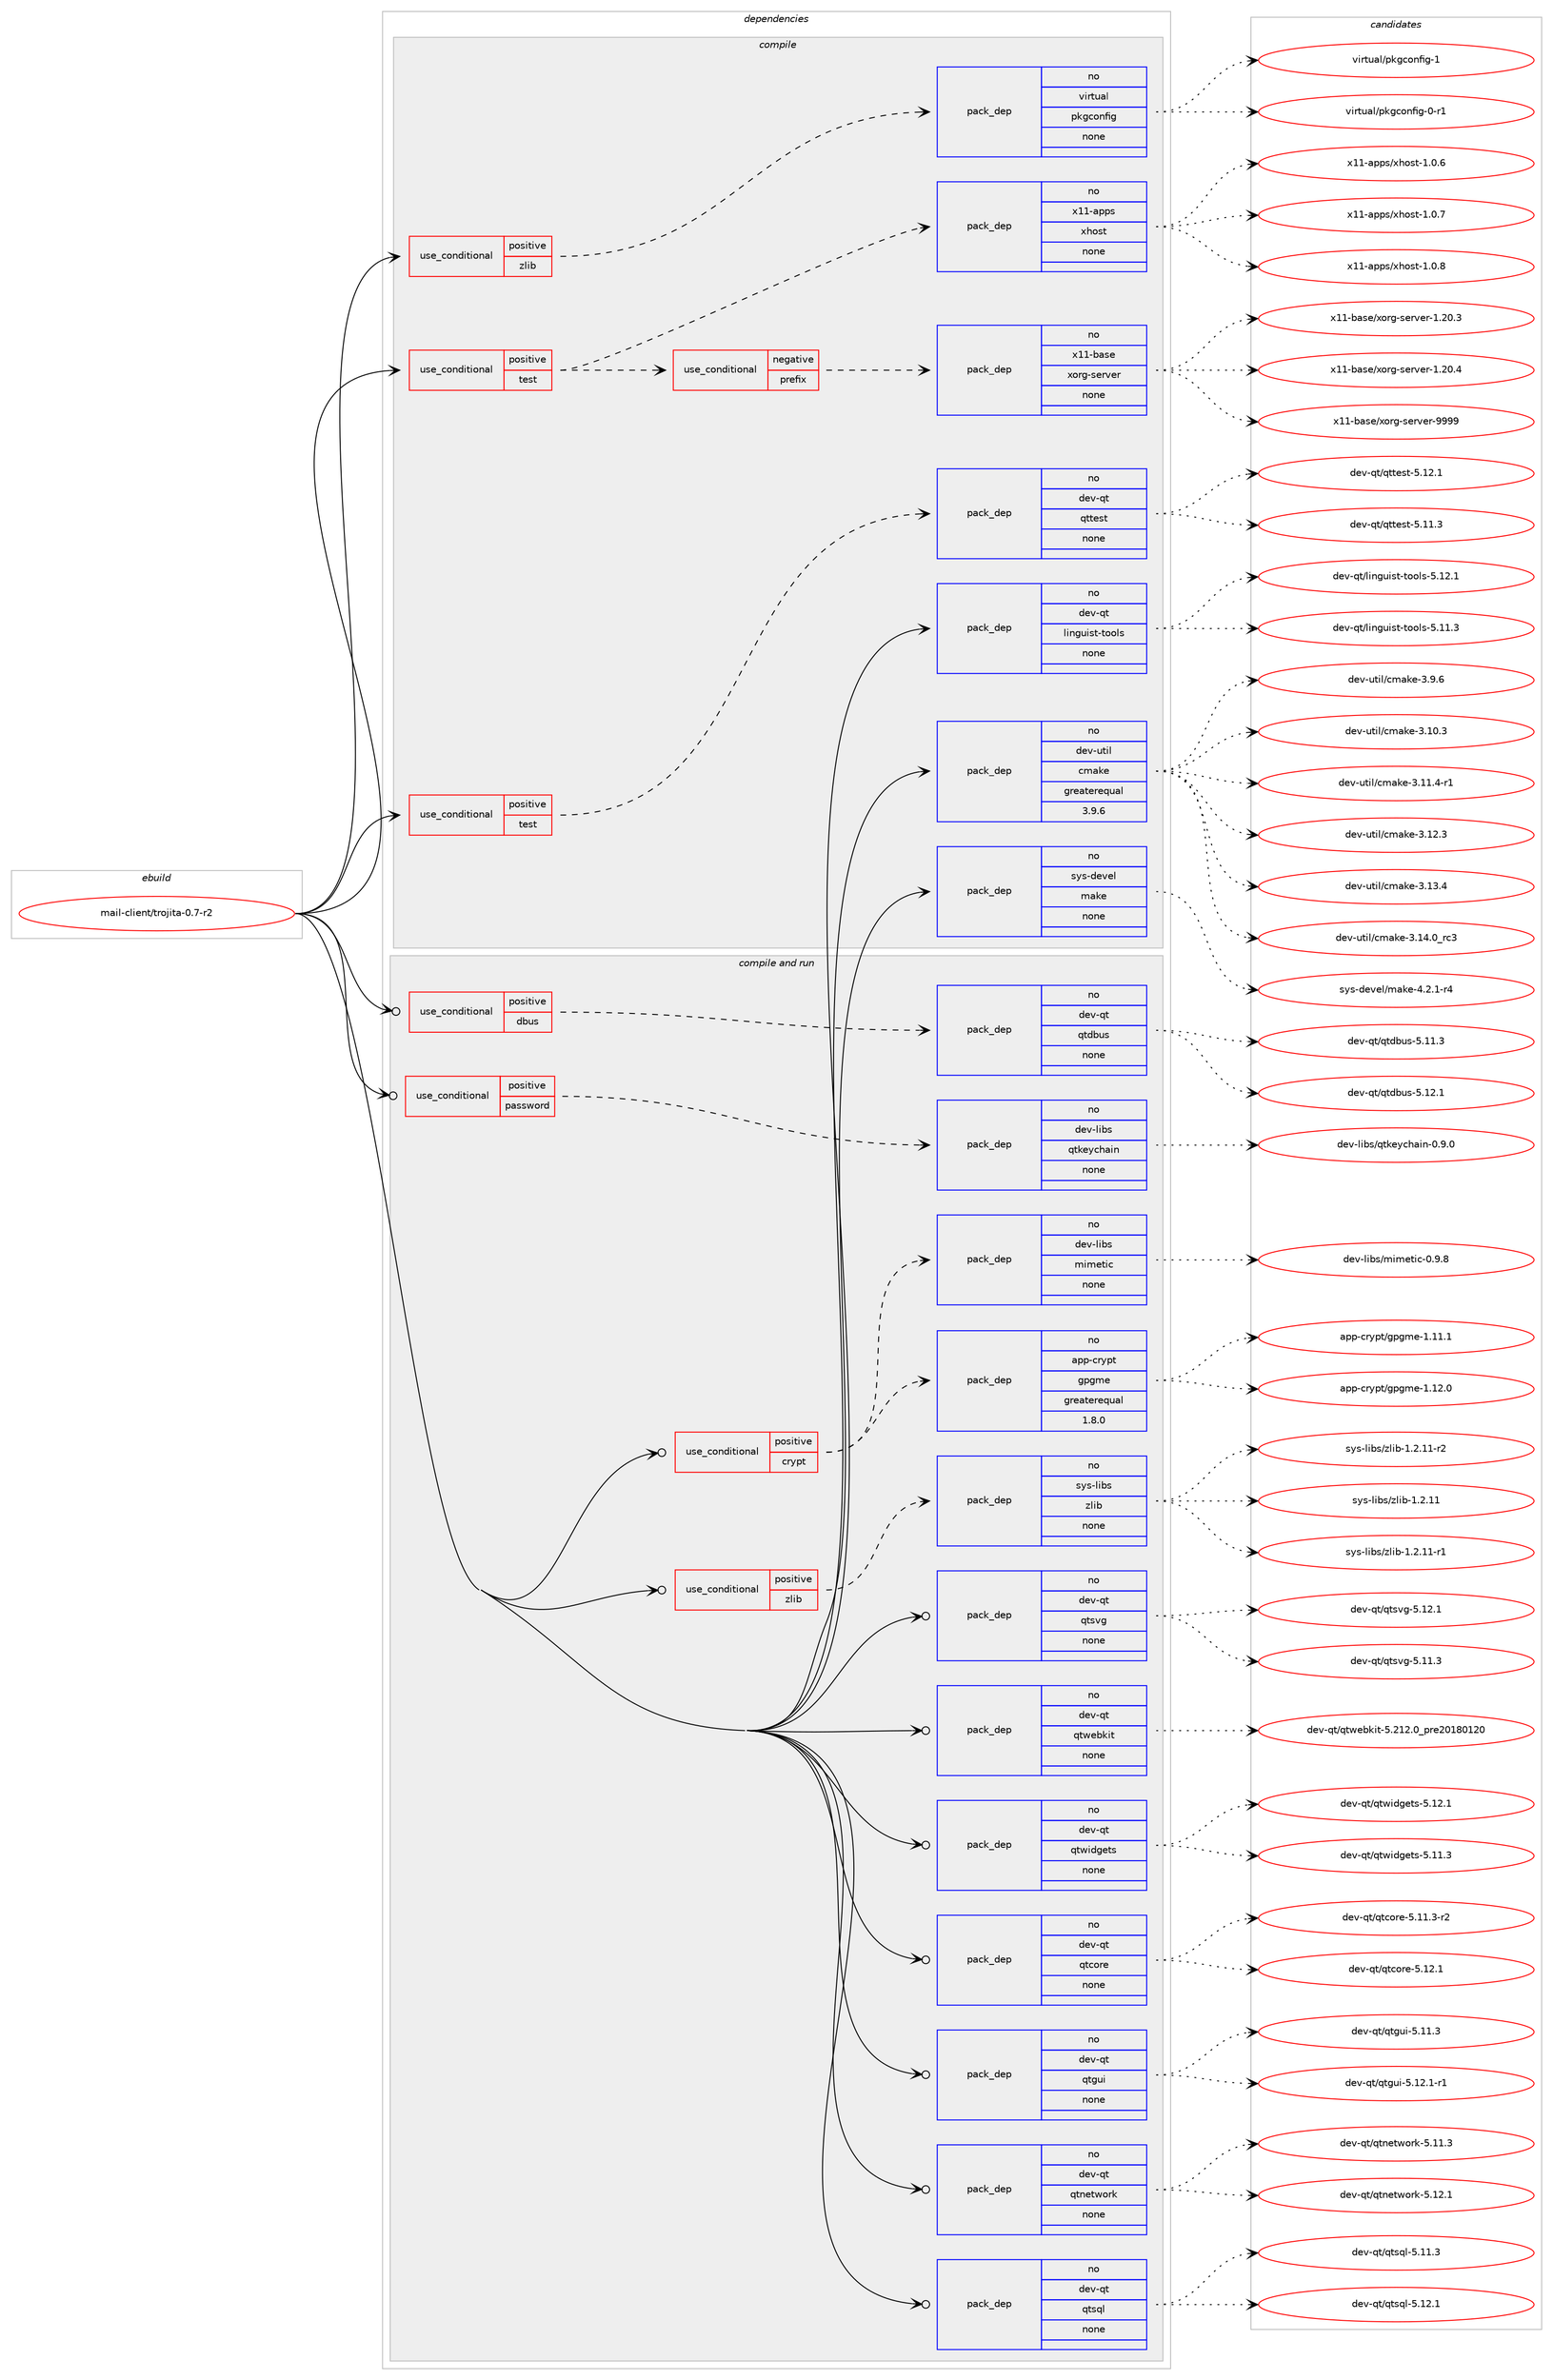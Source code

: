 digraph prolog {

# *************
# Graph options
# *************

newrank=true;
concentrate=true;
compound=true;
graph [rankdir=LR,fontname=Helvetica,fontsize=10,ranksep=1.5];#, ranksep=2.5, nodesep=0.2];
edge  [arrowhead=vee];
node  [fontname=Helvetica,fontsize=10];

# **********
# The ebuild
# **********

subgraph cluster_leftcol {
color=gray;
rank=same;
label=<<i>ebuild</i>>;
id [label="mail-client/trojita-0.7-r2", color=red, width=4, href="../mail-client/trojita-0.7-r2.svg"];
}

# ****************
# The dependencies
# ****************

subgraph cluster_midcol {
color=gray;
label=<<i>dependencies</i>>;
subgraph cluster_compile {
fillcolor="#eeeeee";
style=filled;
label=<<i>compile</i>>;
subgraph cond430732 {
dependency1594825 [label=<<TABLE BORDER="0" CELLBORDER="1" CELLSPACING="0" CELLPADDING="4"><TR><TD ROWSPAN="3" CELLPADDING="10">use_conditional</TD></TR><TR><TD>positive</TD></TR><TR><TD>test</TD></TR></TABLE>>, shape=none, color=red];
subgraph cond430733 {
dependency1594826 [label=<<TABLE BORDER="0" CELLBORDER="1" CELLSPACING="0" CELLPADDING="4"><TR><TD ROWSPAN="3" CELLPADDING="10">use_conditional</TD></TR><TR><TD>negative</TD></TR><TR><TD>prefix</TD></TR></TABLE>>, shape=none, color=red];
subgraph pack1139012 {
dependency1594827 [label=<<TABLE BORDER="0" CELLBORDER="1" CELLSPACING="0" CELLPADDING="4" WIDTH="220"><TR><TD ROWSPAN="6" CELLPADDING="30">pack_dep</TD></TR><TR><TD WIDTH="110">no</TD></TR><TR><TD>x11-base</TD></TR><TR><TD>xorg-server</TD></TR><TR><TD>none</TD></TR><TR><TD></TD></TR></TABLE>>, shape=none, color=blue];
}
dependency1594826:e -> dependency1594827:w [weight=20,style="dashed",arrowhead="vee"];
}
dependency1594825:e -> dependency1594826:w [weight=20,style="dashed",arrowhead="vee"];
subgraph pack1139013 {
dependency1594828 [label=<<TABLE BORDER="0" CELLBORDER="1" CELLSPACING="0" CELLPADDING="4" WIDTH="220"><TR><TD ROWSPAN="6" CELLPADDING="30">pack_dep</TD></TR><TR><TD WIDTH="110">no</TD></TR><TR><TD>x11-apps</TD></TR><TR><TD>xhost</TD></TR><TR><TD>none</TD></TR><TR><TD></TD></TR></TABLE>>, shape=none, color=blue];
}
dependency1594825:e -> dependency1594828:w [weight=20,style="dashed",arrowhead="vee"];
}
id:e -> dependency1594825:w [weight=20,style="solid",arrowhead="vee"];
subgraph cond430734 {
dependency1594829 [label=<<TABLE BORDER="0" CELLBORDER="1" CELLSPACING="0" CELLPADDING="4"><TR><TD ROWSPAN="3" CELLPADDING="10">use_conditional</TD></TR><TR><TD>positive</TD></TR><TR><TD>test</TD></TR></TABLE>>, shape=none, color=red];
subgraph pack1139014 {
dependency1594830 [label=<<TABLE BORDER="0" CELLBORDER="1" CELLSPACING="0" CELLPADDING="4" WIDTH="220"><TR><TD ROWSPAN="6" CELLPADDING="30">pack_dep</TD></TR><TR><TD WIDTH="110">no</TD></TR><TR><TD>dev-qt</TD></TR><TR><TD>qttest</TD></TR><TR><TD>none</TD></TR><TR><TD></TD></TR></TABLE>>, shape=none, color=blue];
}
dependency1594829:e -> dependency1594830:w [weight=20,style="dashed",arrowhead="vee"];
}
id:e -> dependency1594829:w [weight=20,style="solid",arrowhead="vee"];
subgraph cond430735 {
dependency1594831 [label=<<TABLE BORDER="0" CELLBORDER="1" CELLSPACING="0" CELLPADDING="4"><TR><TD ROWSPAN="3" CELLPADDING="10">use_conditional</TD></TR><TR><TD>positive</TD></TR><TR><TD>zlib</TD></TR></TABLE>>, shape=none, color=red];
subgraph pack1139015 {
dependency1594832 [label=<<TABLE BORDER="0" CELLBORDER="1" CELLSPACING="0" CELLPADDING="4" WIDTH="220"><TR><TD ROWSPAN="6" CELLPADDING="30">pack_dep</TD></TR><TR><TD WIDTH="110">no</TD></TR><TR><TD>virtual</TD></TR><TR><TD>pkgconfig</TD></TR><TR><TD>none</TD></TR><TR><TD></TD></TR></TABLE>>, shape=none, color=blue];
}
dependency1594831:e -> dependency1594832:w [weight=20,style="dashed",arrowhead="vee"];
}
id:e -> dependency1594831:w [weight=20,style="solid",arrowhead="vee"];
subgraph pack1139016 {
dependency1594833 [label=<<TABLE BORDER="0" CELLBORDER="1" CELLSPACING="0" CELLPADDING="4" WIDTH="220"><TR><TD ROWSPAN="6" CELLPADDING="30">pack_dep</TD></TR><TR><TD WIDTH="110">no</TD></TR><TR><TD>dev-qt</TD></TR><TR><TD>linguist-tools</TD></TR><TR><TD>none</TD></TR><TR><TD></TD></TR></TABLE>>, shape=none, color=blue];
}
id:e -> dependency1594833:w [weight=20,style="solid",arrowhead="vee"];
subgraph pack1139017 {
dependency1594834 [label=<<TABLE BORDER="0" CELLBORDER="1" CELLSPACING="0" CELLPADDING="4" WIDTH="220"><TR><TD ROWSPAN="6" CELLPADDING="30">pack_dep</TD></TR><TR><TD WIDTH="110">no</TD></TR><TR><TD>dev-util</TD></TR><TR><TD>cmake</TD></TR><TR><TD>greaterequal</TD></TR><TR><TD>3.9.6</TD></TR></TABLE>>, shape=none, color=blue];
}
id:e -> dependency1594834:w [weight=20,style="solid",arrowhead="vee"];
subgraph pack1139018 {
dependency1594835 [label=<<TABLE BORDER="0" CELLBORDER="1" CELLSPACING="0" CELLPADDING="4" WIDTH="220"><TR><TD ROWSPAN="6" CELLPADDING="30">pack_dep</TD></TR><TR><TD WIDTH="110">no</TD></TR><TR><TD>sys-devel</TD></TR><TR><TD>make</TD></TR><TR><TD>none</TD></TR><TR><TD></TD></TR></TABLE>>, shape=none, color=blue];
}
id:e -> dependency1594835:w [weight=20,style="solid",arrowhead="vee"];
}
subgraph cluster_compileandrun {
fillcolor="#eeeeee";
style=filled;
label=<<i>compile and run</i>>;
subgraph cond430736 {
dependency1594836 [label=<<TABLE BORDER="0" CELLBORDER="1" CELLSPACING="0" CELLPADDING="4"><TR><TD ROWSPAN="3" CELLPADDING="10">use_conditional</TD></TR><TR><TD>positive</TD></TR><TR><TD>crypt</TD></TR></TABLE>>, shape=none, color=red];
subgraph pack1139019 {
dependency1594837 [label=<<TABLE BORDER="0" CELLBORDER="1" CELLSPACING="0" CELLPADDING="4" WIDTH="220"><TR><TD ROWSPAN="6" CELLPADDING="30">pack_dep</TD></TR><TR><TD WIDTH="110">no</TD></TR><TR><TD>app-crypt</TD></TR><TR><TD>gpgme</TD></TR><TR><TD>greaterequal</TD></TR><TR><TD>1.8.0</TD></TR></TABLE>>, shape=none, color=blue];
}
dependency1594836:e -> dependency1594837:w [weight=20,style="dashed",arrowhead="vee"];
subgraph pack1139020 {
dependency1594838 [label=<<TABLE BORDER="0" CELLBORDER="1" CELLSPACING="0" CELLPADDING="4" WIDTH="220"><TR><TD ROWSPAN="6" CELLPADDING="30">pack_dep</TD></TR><TR><TD WIDTH="110">no</TD></TR><TR><TD>dev-libs</TD></TR><TR><TD>mimetic</TD></TR><TR><TD>none</TD></TR><TR><TD></TD></TR></TABLE>>, shape=none, color=blue];
}
dependency1594836:e -> dependency1594838:w [weight=20,style="dashed",arrowhead="vee"];
}
id:e -> dependency1594836:w [weight=20,style="solid",arrowhead="odotvee"];
subgraph cond430737 {
dependency1594839 [label=<<TABLE BORDER="0" CELLBORDER="1" CELLSPACING="0" CELLPADDING="4"><TR><TD ROWSPAN="3" CELLPADDING="10">use_conditional</TD></TR><TR><TD>positive</TD></TR><TR><TD>dbus</TD></TR></TABLE>>, shape=none, color=red];
subgraph pack1139021 {
dependency1594840 [label=<<TABLE BORDER="0" CELLBORDER="1" CELLSPACING="0" CELLPADDING="4" WIDTH="220"><TR><TD ROWSPAN="6" CELLPADDING="30">pack_dep</TD></TR><TR><TD WIDTH="110">no</TD></TR><TR><TD>dev-qt</TD></TR><TR><TD>qtdbus</TD></TR><TR><TD>none</TD></TR><TR><TD></TD></TR></TABLE>>, shape=none, color=blue];
}
dependency1594839:e -> dependency1594840:w [weight=20,style="dashed",arrowhead="vee"];
}
id:e -> dependency1594839:w [weight=20,style="solid",arrowhead="odotvee"];
subgraph cond430738 {
dependency1594841 [label=<<TABLE BORDER="0" CELLBORDER="1" CELLSPACING="0" CELLPADDING="4"><TR><TD ROWSPAN="3" CELLPADDING="10">use_conditional</TD></TR><TR><TD>positive</TD></TR><TR><TD>password</TD></TR></TABLE>>, shape=none, color=red];
subgraph pack1139022 {
dependency1594842 [label=<<TABLE BORDER="0" CELLBORDER="1" CELLSPACING="0" CELLPADDING="4" WIDTH="220"><TR><TD ROWSPAN="6" CELLPADDING="30">pack_dep</TD></TR><TR><TD WIDTH="110">no</TD></TR><TR><TD>dev-libs</TD></TR><TR><TD>qtkeychain</TD></TR><TR><TD>none</TD></TR><TR><TD></TD></TR></TABLE>>, shape=none, color=blue];
}
dependency1594841:e -> dependency1594842:w [weight=20,style="dashed",arrowhead="vee"];
}
id:e -> dependency1594841:w [weight=20,style="solid",arrowhead="odotvee"];
subgraph cond430739 {
dependency1594843 [label=<<TABLE BORDER="0" CELLBORDER="1" CELLSPACING="0" CELLPADDING="4"><TR><TD ROWSPAN="3" CELLPADDING="10">use_conditional</TD></TR><TR><TD>positive</TD></TR><TR><TD>zlib</TD></TR></TABLE>>, shape=none, color=red];
subgraph pack1139023 {
dependency1594844 [label=<<TABLE BORDER="0" CELLBORDER="1" CELLSPACING="0" CELLPADDING="4" WIDTH="220"><TR><TD ROWSPAN="6" CELLPADDING="30">pack_dep</TD></TR><TR><TD WIDTH="110">no</TD></TR><TR><TD>sys-libs</TD></TR><TR><TD>zlib</TD></TR><TR><TD>none</TD></TR><TR><TD></TD></TR></TABLE>>, shape=none, color=blue];
}
dependency1594843:e -> dependency1594844:w [weight=20,style="dashed",arrowhead="vee"];
}
id:e -> dependency1594843:w [weight=20,style="solid",arrowhead="odotvee"];
subgraph pack1139024 {
dependency1594845 [label=<<TABLE BORDER="0" CELLBORDER="1" CELLSPACING="0" CELLPADDING="4" WIDTH="220"><TR><TD ROWSPAN="6" CELLPADDING="30">pack_dep</TD></TR><TR><TD WIDTH="110">no</TD></TR><TR><TD>dev-qt</TD></TR><TR><TD>qtcore</TD></TR><TR><TD>none</TD></TR><TR><TD></TD></TR></TABLE>>, shape=none, color=blue];
}
id:e -> dependency1594845:w [weight=20,style="solid",arrowhead="odotvee"];
subgraph pack1139025 {
dependency1594846 [label=<<TABLE BORDER="0" CELLBORDER="1" CELLSPACING="0" CELLPADDING="4" WIDTH="220"><TR><TD ROWSPAN="6" CELLPADDING="30">pack_dep</TD></TR><TR><TD WIDTH="110">no</TD></TR><TR><TD>dev-qt</TD></TR><TR><TD>qtgui</TD></TR><TR><TD>none</TD></TR><TR><TD></TD></TR></TABLE>>, shape=none, color=blue];
}
id:e -> dependency1594846:w [weight=20,style="solid",arrowhead="odotvee"];
subgraph pack1139026 {
dependency1594847 [label=<<TABLE BORDER="0" CELLBORDER="1" CELLSPACING="0" CELLPADDING="4" WIDTH="220"><TR><TD ROWSPAN="6" CELLPADDING="30">pack_dep</TD></TR><TR><TD WIDTH="110">no</TD></TR><TR><TD>dev-qt</TD></TR><TR><TD>qtnetwork</TD></TR><TR><TD>none</TD></TR><TR><TD></TD></TR></TABLE>>, shape=none, color=blue];
}
id:e -> dependency1594847:w [weight=20,style="solid",arrowhead="odotvee"];
subgraph pack1139027 {
dependency1594848 [label=<<TABLE BORDER="0" CELLBORDER="1" CELLSPACING="0" CELLPADDING="4" WIDTH="220"><TR><TD ROWSPAN="6" CELLPADDING="30">pack_dep</TD></TR><TR><TD WIDTH="110">no</TD></TR><TR><TD>dev-qt</TD></TR><TR><TD>qtsql</TD></TR><TR><TD>none</TD></TR><TR><TD></TD></TR></TABLE>>, shape=none, color=blue];
}
id:e -> dependency1594848:w [weight=20,style="solid",arrowhead="odotvee"];
subgraph pack1139028 {
dependency1594849 [label=<<TABLE BORDER="0" CELLBORDER="1" CELLSPACING="0" CELLPADDING="4" WIDTH="220"><TR><TD ROWSPAN="6" CELLPADDING="30">pack_dep</TD></TR><TR><TD WIDTH="110">no</TD></TR><TR><TD>dev-qt</TD></TR><TR><TD>qtsvg</TD></TR><TR><TD>none</TD></TR><TR><TD></TD></TR></TABLE>>, shape=none, color=blue];
}
id:e -> dependency1594849:w [weight=20,style="solid",arrowhead="odotvee"];
subgraph pack1139029 {
dependency1594850 [label=<<TABLE BORDER="0" CELLBORDER="1" CELLSPACING="0" CELLPADDING="4" WIDTH="220"><TR><TD ROWSPAN="6" CELLPADDING="30">pack_dep</TD></TR><TR><TD WIDTH="110">no</TD></TR><TR><TD>dev-qt</TD></TR><TR><TD>qtwebkit</TD></TR><TR><TD>none</TD></TR><TR><TD></TD></TR></TABLE>>, shape=none, color=blue];
}
id:e -> dependency1594850:w [weight=20,style="solid",arrowhead="odotvee"];
subgraph pack1139030 {
dependency1594851 [label=<<TABLE BORDER="0" CELLBORDER="1" CELLSPACING="0" CELLPADDING="4" WIDTH="220"><TR><TD ROWSPAN="6" CELLPADDING="30">pack_dep</TD></TR><TR><TD WIDTH="110">no</TD></TR><TR><TD>dev-qt</TD></TR><TR><TD>qtwidgets</TD></TR><TR><TD>none</TD></TR><TR><TD></TD></TR></TABLE>>, shape=none, color=blue];
}
id:e -> dependency1594851:w [weight=20,style="solid",arrowhead="odotvee"];
}
subgraph cluster_run {
fillcolor="#eeeeee";
style=filled;
label=<<i>run</i>>;
}
}

# **************
# The candidates
# **************

subgraph cluster_choices {
rank=same;
color=gray;
label=<<i>candidates</i>>;

subgraph choice1139012 {
color=black;
nodesep=1;
choice1204949459897115101471201111141034511510111411810111445494650484651 [label="x11-base/xorg-server-1.20.3", color=red, width=4,href="../x11-base/xorg-server-1.20.3.svg"];
choice1204949459897115101471201111141034511510111411810111445494650484652 [label="x11-base/xorg-server-1.20.4", color=red, width=4,href="../x11-base/xorg-server-1.20.4.svg"];
choice120494945989711510147120111114103451151011141181011144557575757 [label="x11-base/xorg-server-9999", color=red, width=4,href="../x11-base/xorg-server-9999.svg"];
dependency1594827:e -> choice1204949459897115101471201111141034511510111411810111445494650484651:w [style=dotted,weight="100"];
dependency1594827:e -> choice1204949459897115101471201111141034511510111411810111445494650484652:w [style=dotted,weight="100"];
dependency1594827:e -> choice120494945989711510147120111114103451151011141181011144557575757:w [style=dotted,weight="100"];
}
subgraph choice1139013 {
color=black;
nodesep=1;
choice1204949459711211211547120104111115116454946484654 [label="x11-apps/xhost-1.0.6", color=red, width=4,href="../x11-apps/xhost-1.0.6.svg"];
choice1204949459711211211547120104111115116454946484655 [label="x11-apps/xhost-1.0.7", color=red, width=4,href="../x11-apps/xhost-1.0.7.svg"];
choice1204949459711211211547120104111115116454946484656 [label="x11-apps/xhost-1.0.8", color=red, width=4,href="../x11-apps/xhost-1.0.8.svg"];
dependency1594828:e -> choice1204949459711211211547120104111115116454946484654:w [style=dotted,weight="100"];
dependency1594828:e -> choice1204949459711211211547120104111115116454946484655:w [style=dotted,weight="100"];
dependency1594828:e -> choice1204949459711211211547120104111115116454946484656:w [style=dotted,weight="100"];
}
subgraph choice1139014 {
color=black;
nodesep=1;
choice100101118451131164711311611610111511645534649494651 [label="dev-qt/qttest-5.11.3", color=red, width=4,href="../dev-qt/qttest-5.11.3.svg"];
choice100101118451131164711311611610111511645534649504649 [label="dev-qt/qttest-5.12.1", color=red, width=4,href="../dev-qt/qttest-5.12.1.svg"];
dependency1594830:e -> choice100101118451131164711311611610111511645534649494651:w [style=dotted,weight="100"];
dependency1594830:e -> choice100101118451131164711311611610111511645534649504649:w [style=dotted,weight="100"];
}
subgraph choice1139015 {
color=black;
nodesep=1;
choice11810511411611797108471121071039911111010210510345484511449 [label="virtual/pkgconfig-0-r1", color=red, width=4,href="../virtual/pkgconfig-0-r1.svg"];
choice1181051141161179710847112107103991111101021051034549 [label="virtual/pkgconfig-1", color=red, width=4,href="../virtual/pkgconfig-1.svg"];
dependency1594832:e -> choice11810511411611797108471121071039911111010210510345484511449:w [style=dotted,weight="100"];
dependency1594832:e -> choice1181051141161179710847112107103991111101021051034549:w [style=dotted,weight="100"];
}
subgraph choice1139016 {
color=black;
nodesep=1;
choice10010111845113116471081051101031171051151164511611111110811545534649494651 [label="dev-qt/linguist-tools-5.11.3", color=red, width=4,href="../dev-qt/linguist-tools-5.11.3.svg"];
choice10010111845113116471081051101031171051151164511611111110811545534649504649 [label="dev-qt/linguist-tools-5.12.1", color=red, width=4,href="../dev-qt/linguist-tools-5.12.1.svg"];
dependency1594833:e -> choice10010111845113116471081051101031171051151164511611111110811545534649494651:w [style=dotted,weight="100"];
dependency1594833:e -> choice10010111845113116471081051101031171051151164511611111110811545534649504649:w [style=dotted,weight="100"];
}
subgraph choice1139017 {
color=black;
nodesep=1;
choice1001011184511711610510847991099710710145514649484651 [label="dev-util/cmake-3.10.3", color=red, width=4,href="../dev-util/cmake-3.10.3.svg"];
choice10010111845117116105108479910997107101455146494946524511449 [label="dev-util/cmake-3.11.4-r1", color=red, width=4,href="../dev-util/cmake-3.11.4-r1.svg"];
choice1001011184511711610510847991099710710145514649504651 [label="dev-util/cmake-3.12.3", color=red, width=4,href="../dev-util/cmake-3.12.3.svg"];
choice1001011184511711610510847991099710710145514649514652 [label="dev-util/cmake-3.13.4", color=red, width=4,href="../dev-util/cmake-3.13.4.svg"];
choice1001011184511711610510847991099710710145514649524648951149951 [label="dev-util/cmake-3.14.0_rc3", color=red, width=4,href="../dev-util/cmake-3.14.0_rc3.svg"];
choice10010111845117116105108479910997107101455146574654 [label="dev-util/cmake-3.9.6", color=red, width=4,href="../dev-util/cmake-3.9.6.svg"];
dependency1594834:e -> choice1001011184511711610510847991099710710145514649484651:w [style=dotted,weight="100"];
dependency1594834:e -> choice10010111845117116105108479910997107101455146494946524511449:w [style=dotted,weight="100"];
dependency1594834:e -> choice1001011184511711610510847991099710710145514649504651:w [style=dotted,weight="100"];
dependency1594834:e -> choice1001011184511711610510847991099710710145514649514652:w [style=dotted,weight="100"];
dependency1594834:e -> choice1001011184511711610510847991099710710145514649524648951149951:w [style=dotted,weight="100"];
dependency1594834:e -> choice10010111845117116105108479910997107101455146574654:w [style=dotted,weight="100"];
}
subgraph choice1139018 {
color=black;
nodesep=1;
choice1151211154510010111810110847109971071014552465046494511452 [label="sys-devel/make-4.2.1-r4", color=red, width=4,href="../sys-devel/make-4.2.1-r4.svg"];
dependency1594835:e -> choice1151211154510010111810110847109971071014552465046494511452:w [style=dotted,weight="100"];
}
subgraph choice1139019 {
color=black;
nodesep=1;
choice9711211245991141211121164710311210310910145494649494649 [label="app-crypt/gpgme-1.11.1", color=red, width=4,href="../app-crypt/gpgme-1.11.1.svg"];
choice9711211245991141211121164710311210310910145494649504648 [label="app-crypt/gpgme-1.12.0", color=red, width=4,href="../app-crypt/gpgme-1.12.0.svg"];
dependency1594837:e -> choice9711211245991141211121164710311210310910145494649494649:w [style=dotted,weight="100"];
dependency1594837:e -> choice9711211245991141211121164710311210310910145494649504648:w [style=dotted,weight="100"];
}
subgraph choice1139020 {
color=black;
nodesep=1;
choice10010111845108105981154710910510910111610599454846574656 [label="dev-libs/mimetic-0.9.8", color=red, width=4,href="../dev-libs/mimetic-0.9.8.svg"];
dependency1594838:e -> choice10010111845108105981154710910510910111610599454846574656:w [style=dotted,weight="100"];
}
subgraph choice1139021 {
color=black;
nodesep=1;
choice10010111845113116471131161009811711545534649494651 [label="dev-qt/qtdbus-5.11.3", color=red, width=4,href="../dev-qt/qtdbus-5.11.3.svg"];
choice10010111845113116471131161009811711545534649504649 [label="dev-qt/qtdbus-5.12.1", color=red, width=4,href="../dev-qt/qtdbus-5.12.1.svg"];
dependency1594840:e -> choice10010111845113116471131161009811711545534649494651:w [style=dotted,weight="100"];
dependency1594840:e -> choice10010111845113116471131161009811711545534649504649:w [style=dotted,weight="100"];
}
subgraph choice1139022 {
color=black;
nodesep=1;
choice1001011184510810598115471131161071011219910497105110454846574648 [label="dev-libs/qtkeychain-0.9.0", color=red, width=4,href="../dev-libs/qtkeychain-0.9.0.svg"];
dependency1594842:e -> choice1001011184510810598115471131161071011219910497105110454846574648:w [style=dotted,weight="100"];
}
subgraph choice1139023 {
color=black;
nodesep=1;
choice1151211154510810598115471221081059845494650464949 [label="sys-libs/zlib-1.2.11", color=red, width=4,href="../sys-libs/zlib-1.2.11.svg"];
choice11512111545108105981154712210810598454946504649494511449 [label="sys-libs/zlib-1.2.11-r1", color=red, width=4,href="../sys-libs/zlib-1.2.11-r1.svg"];
choice11512111545108105981154712210810598454946504649494511450 [label="sys-libs/zlib-1.2.11-r2", color=red, width=4,href="../sys-libs/zlib-1.2.11-r2.svg"];
dependency1594844:e -> choice1151211154510810598115471221081059845494650464949:w [style=dotted,weight="100"];
dependency1594844:e -> choice11512111545108105981154712210810598454946504649494511449:w [style=dotted,weight="100"];
dependency1594844:e -> choice11512111545108105981154712210810598454946504649494511450:w [style=dotted,weight="100"];
}
subgraph choice1139024 {
color=black;
nodesep=1;
choice100101118451131164711311699111114101455346494946514511450 [label="dev-qt/qtcore-5.11.3-r2", color=red, width=4,href="../dev-qt/qtcore-5.11.3-r2.svg"];
choice10010111845113116471131169911111410145534649504649 [label="dev-qt/qtcore-5.12.1", color=red, width=4,href="../dev-qt/qtcore-5.12.1.svg"];
dependency1594845:e -> choice100101118451131164711311699111114101455346494946514511450:w [style=dotted,weight="100"];
dependency1594845:e -> choice10010111845113116471131169911111410145534649504649:w [style=dotted,weight="100"];
}
subgraph choice1139025 {
color=black;
nodesep=1;
choice100101118451131164711311610311710545534649494651 [label="dev-qt/qtgui-5.11.3", color=red, width=4,href="../dev-qt/qtgui-5.11.3.svg"];
choice1001011184511311647113116103117105455346495046494511449 [label="dev-qt/qtgui-5.12.1-r1", color=red, width=4,href="../dev-qt/qtgui-5.12.1-r1.svg"];
dependency1594846:e -> choice100101118451131164711311610311710545534649494651:w [style=dotted,weight="100"];
dependency1594846:e -> choice1001011184511311647113116103117105455346495046494511449:w [style=dotted,weight="100"];
}
subgraph choice1139026 {
color=black;
nodesep=1;
choice100101118451131164711311611010111611911111410745534649494651 [label="dev-qt/qtnetwork-5.11.3", color=red, width=4,href="../dev-qt/qtnetwork-5.11.3.svg"];
choice100101118451131164711311611010111611911111410745534649504649 [label="dev-qt/qtnetwork-5.12.1", color=red, width=4,href="../dev-qt/qtnetwork-5.12.1.svg"];
dependency1594847:e -> choice100101118451131164711311611010111611911111410745534649494651:w [style=dotted,weight="100"];
dependency1594847:e -> choice100101118451131164711311611010111611911111410745534649504649:w [style=dotted,weight="100"];
}
subgraph choice1139027 {
color=black;
nodesep=1;
choice100101118451131164711311611511310845534649494651 [label="dev-qt/qtsql-5.11.3", color=red, width=4,href="../dev-qt/qtsql-5.11.3.svg"];
choice100101118451131164711311611511310845534649504649 [label="dev-qt/qtsql-5.12.1", color=red, width=4,href="../dev-qt/qtsql-5.12.1.svg"];
dependency1594848:e -> choice100101118451131164711311611511310845534649494651:w [style=dotted,weight="100"];
dependency1594848:e -> choice100101118451131164711311611511310845534649504649:w [style=dotted,weight="100"];
}
subgraph choice1139028 {
color=black;
nodesep=1;
choice100101118451131164711311611511810345534649494651 [label="dev-qt/qtsvg-5.11.3", color=red, width=4,href="../dev-qt/qtsvg-5.11.3.svg"];
choice100101118451131164711311611511810345534649504649 [label="dev-qt/qtsvg-5.12.1", color=red, width=4,href="../dev-qt/qtsvg-5.12.1.svg"];
dependency1594849:e -> choice100101118451131164711311611511810345534649494651:w [style=dotted,weight="100"];
dependency1594849:e -> choice100101118451131164711311611511810345534649504649:w [style=dotted,weight="100"];
}
subgraph choice1139029 {
color=black;
nodesep=1;
choice1001011184511311647113116119101981071051164553465049504648951121141015048495648495048 [label="dev-qt/qtwebkit-5.212.0_pre20180120", color=red, width=4,href="../dev-qt/qtwebkit-5.212.0_pre20180120.svg"];
dependency1594850:e -> choice1001011184511311647113116119101981071051164553465049504648951121141015048495648495048:w [style=dotted,weight="100"];
}
subgraph choice1139030 {
color=black;
nodesep=1;
choice100101118451131164711311611910510010310111611545534649494651 [label="dev-qt/qtwidgets-5.11.3", color=red, width=4,href="../dev-qt/qtwidgets-5.11.3.svg"];
choice100101118451131164711311611910510010310111611545534649504649 [label="dev-qt/qtwidgets-5.12.1", color=red, width=4,href="../dev-qt/qtwidgets-5.12.1.svg"];
dependency1594851:e -> choice100101118451131164711311611910510010310111611545534649494651:w [style=dotted,weight="100"];
dependency1594851:e -> choice100101118451131164711311611910510010310111611545534649504649:w [style=dotted,weight="100"];
}
}

}
